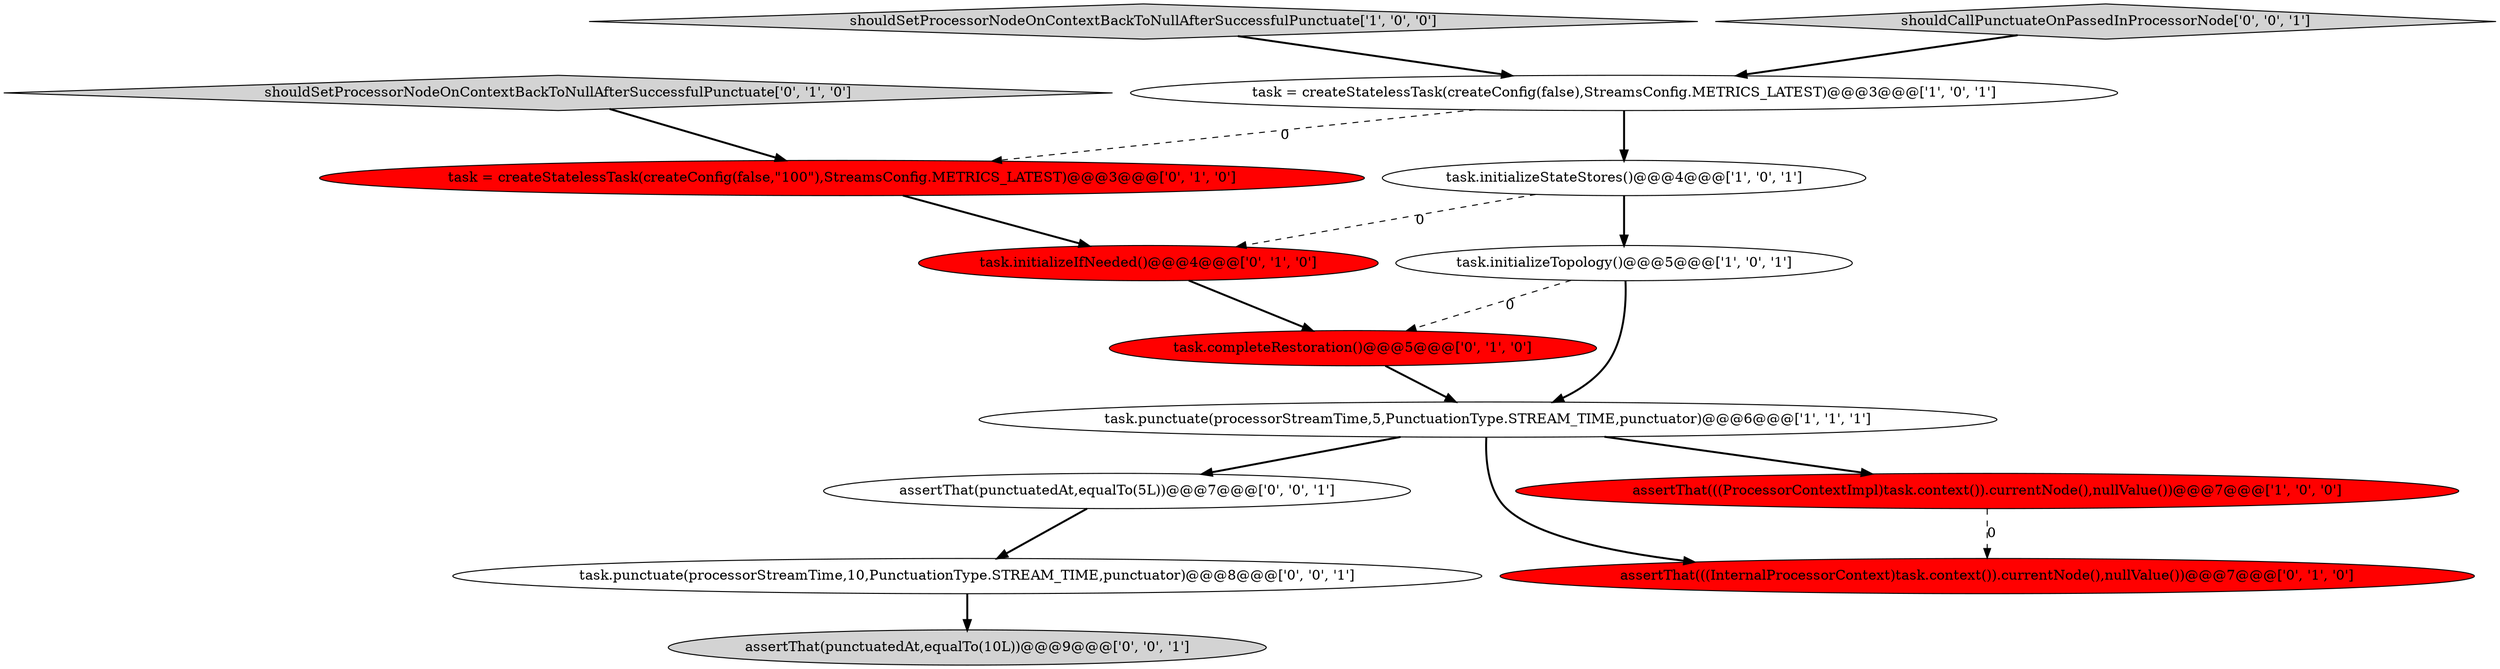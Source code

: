 digraph {
13 [style = filled, label = "assertThat(punctuatedAt,equalTo(5L))@@@7@@@['0', '0', '1']", fillcolor = white, shape = ellipse image = "AAA0AAABBB3BBB"];
3 [style = filled, label = "task = createStatelessTask(createConfig(false),StreamsConfig.METRICS_LATEST)@@@3@@@['1', '0', '1']", fillcolor = white, shape = ellipse image = "AAA0AAABBB1BBB"];
2 [style = filled, label = "shouldSetProcessorNodeOnContextBackToNullAfterSuccessfulPunctuate['1', '0', '0']", fillcolor = lightgray, shape = diamond image = "AAA0AAABBB1BBB"];
4 [style = filled, label = "task.initializeStateStores()@@@4@@@['1', '0', '1']", fillcolor = white, shape = ellipse image = "AAA0AAABBB1BBB"];
11 [style = filled, label = "shouldCallPunctuateOnPassedInProcessorNode['0', '0', '1']", fillcolor = lightgray, shape = diamond image = "AAA0AAABBB3BBB"];
10 [style = filled, label = "assertThat(((InternalProcessorContext)task.context()).currentNode(),nullValue())@@@7@@@['0', '1', '0']", fillcolor = red, shape = ellipse image = "AAA1AAABBB2BBB"];
1 [style = filled, label = "task.initializeTopology()@@@5@@@['1', '0', '1']", fillcolor = white, shape = ellipse image = "AAA0AAABBB1BBB"];
12 [style = filled, label = "assertThat(punctuatedAt,equalTo(10L))@@@9@@@['0', '0', '1']", fillcolor = lightgray, shape = ellipse image = "AAA0AAABBB3BBB"];
5 [style = filled, label = "assertThat(((ProcessorContextImpl)task.context()).currentNode(),nullValue())@@@7@@@['1', '0', '0']", fillcolor = red, shape = ellipse image = "AAA1AAABBB1BBB"];
9 [style = filled, label = "task.initializeIfNeeded()@@@4@@@['0', '1', '0']", fillcolor = red, shape = ellipse image = "AAA1AAABBB2BBB"];
0 [style = filled, label = "task.punctuate(processorStreamTime,5,PunctuationType.STREAM_TIME,punctuator)@@@6@@@['1', '1', '1']", fillcolor = white, shape = ellipse image = "AAA0AAABBB1BBB"];
14 [style = filled, label = "task.punctuate(processorStreamTime,10,PunctuationType.STREAM_TIME,punctuator)@@@8@@@['0', '0', '1']", fillcolor = white, shape = ellipse image = "AAA0AAABBB3BBB"];
8 [style = filled, label = "task = createStatelessTask(createConfig(false,\"100\"),StreamsConfig.METRICS_LATEST)@@@3@@@['0', '1', '0']", fillcolor = red, shape = ellipse image = "AAA1AAABBB2BBB"];
7 [style = filled, label = "task.completeRestoration()@@@5@@@['0', '1', '0']", fillcolor = red, shape = ellipse image = "AAA1AAABBB2BBB"];
6 [style = filled, label = "shouldSetProcessorNodeOnContextBackToNullAfterSuccessfulPunctuate['0', '1', '0']", fillcolor = lightgray, shape = diamond image = "AAA0AAABBB2BBB"];
6->8 [style = bold, label=""];
3->8 [style = dashed, label="0"];
4->9 [style = dashed, label="0"];
4->1 [style = bold, label=""];
7->0 [style = bold, label=""];
0->10 [style = bold, label=""];
1->0 [style = bold, label=""];
1->7 [style = dashed, label="0"];
0->13 [style = bold, label=""];
5->10 [style = dashed, label="0"];
9->7 [style = bold, label=""];
11->3 [style = bold, label=""];
3->4 [style = bold, label=""];
13->14 [style = bold, label=""];
14->12 [style = bold, label=""];
2->3 [style = bold, label=""];
0->5 [style = bold, label=""];
8->9 [style = bold, label=""];
}
